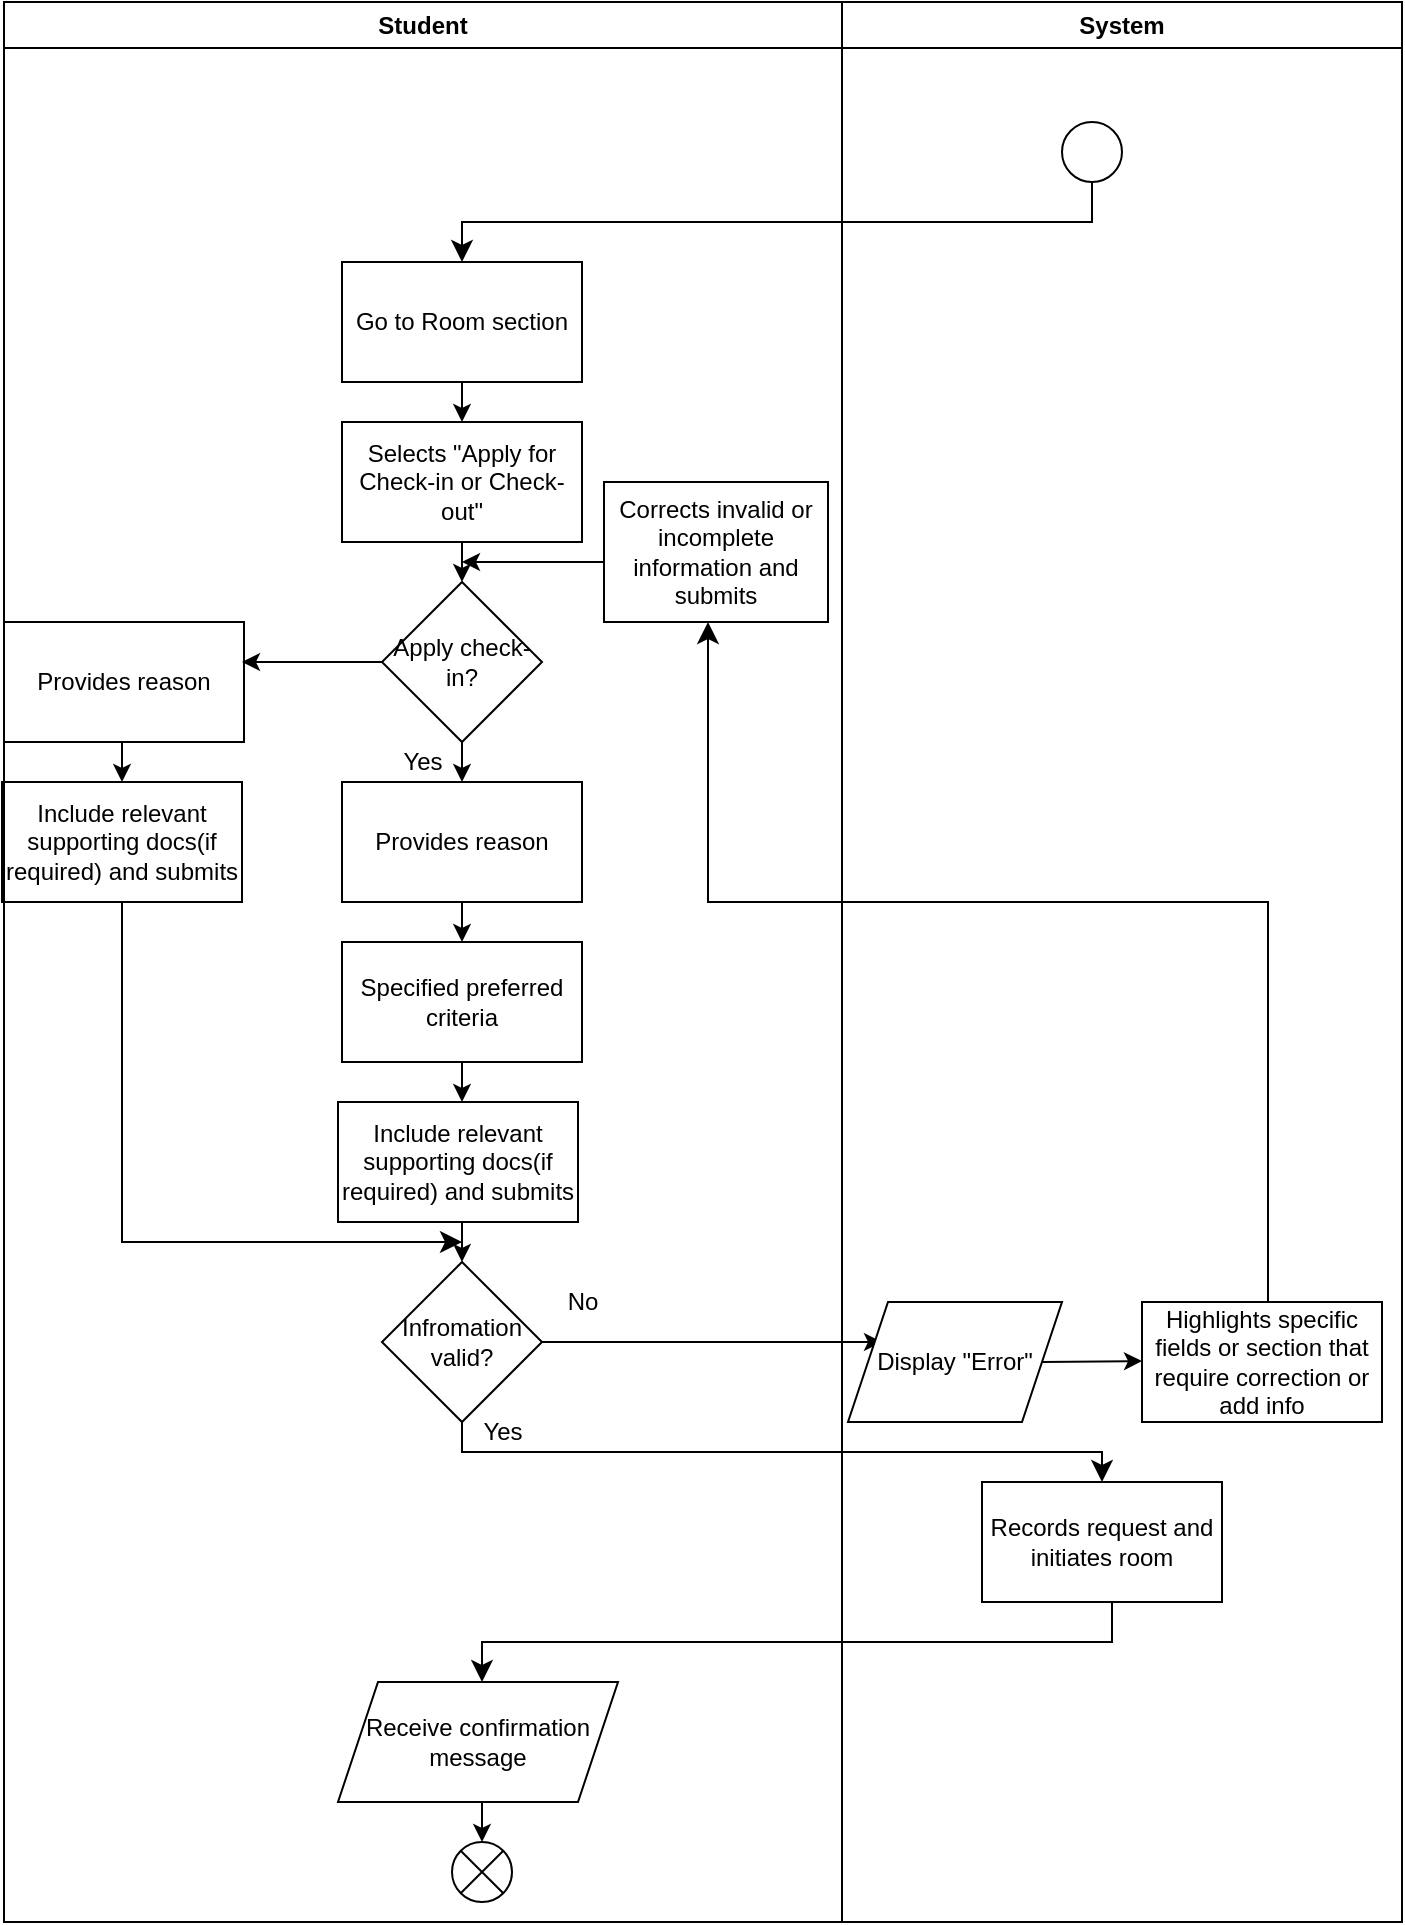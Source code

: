 <mxfile>
    <diagram id="fjCb3N5Y_fo5m_dsm9lK" name="Page-1">
        <mxGraphModel dx="1378" dy="725" grid="1" gridSize="10" guides="1" tooltips="1" connect="1" arrows="1" fold="1" page="1" pageScale="1" pageWidth="850" pageHeight="1100" math="0" shadow="0">
            <root>
                <mxCell id="0"/>
                <mxCell id="1" parent="0"/>
                <mxCell id="2" value="" style="ellipse;" parent="1" vertex="1">
                    <mxGeometry x="580" y="60" width="30" height="30" as="geometry"/>
                </mxCell>
                <mxCell id="3" value="" style="edgeStyle=elbowEdgeStyle;elbow=vertical;endArrow=classic;html=1;curved=0;rounded=0;endSize=8;startSize=8;" parent="1" edge="1">
                    <mxGeometry width="50" height="50" relative="1" as="geometry">
                        <mxPoint x="595" y="90" as="sourcePoint"/>
                        <mxPoint x="280" y="130" as="targetPoint"/>
                    </mxGeometry>
                </mxCell>
                <mxCell id="4" value="Go to Room section" style="rounded=0;whiteSpace=wrap;html=1;" parent="1" vertex="1">
                    <mxGeometry x="220" y="130" width="120" height="60" as="geometry"/>
                </mxCell>
                <mxCell id="5" value="" style="endArrow=classic;html=1;" parent="1" edge="1">
                    <mxGeometry width="50" height="50" relative="1" as="geometry">
                        <mxPoint x="280" y="190" as="sourcePoint"/>
                        <mxPoint x="280" y="210" as="targetPoint"/>
                    </mxGeometry>
                </mxCell>
                <mxCell id="6" value="Selects &quot;Apply for Check-in or Check-out&quot;" style="rounded=0;whiteSpace=wrap;html=1;" parent="1" vertex="1">
                    <mxGeometry x="220" y="210" width="120" height="60" as="geometry"/>
                </mxCell>
                <mxCell id="7" value="" style="endArrow=classic;html=1;" parent="1" edge="1">
                    <mxGeometry width="50" height="50" relative="1" as="geometry">
                        <mxPoint x="280" y="270" as="sourcePoint"/>
                        <mxPoint x="280" y="290" as="targetPoint"/>
                    </mxGeometry>
                </mxCell>
                <mxCell id="8" value="Apply check-in?" style="rhombus;whiteSpace=wrap;html=1;" parent="1" vertex="1">
                    <mxGeometry x="240" y="290" width="80" height="80" as="geometry"/>
                </mxCell>
                <mxCell id="9" value="" style="endArrow=classic;html=1;" parent="1" edge="1">
                    <mxGeometry width="50" height="50" relative="1" as="geometry">
                        <mxPoint x="280" y="370" as="sourcePoint"/>
                        <mxPoint x="280" y="390" as="targetPoint"/>
                    </mxGeometry>
                </mxCell>
                <mxCell id="10" value="Yes" style="text;html=1;align=center;verticalAlign=middle;resizable=0;points=[];autosize=1;strokeColor=none;fillColor=none;" parent="1" vertex="1">
                    <mxGeometry x="240" y="365" width="40" height="30" as="geometry"/>
                </mxCell>
                <mxCell id="11" value="Provides reason" style="rounded=0;whiteSpace=wrap;html=1;" parent="1" vertex="1">
                    <mxGeometry x="220" y="390" width="120" height="60" as="geometry"/>
                </mxCell>
                <mxCell id="12" value="" style="endArrow=classic;html=1;" parent="1" target="13" edge="1">
                    <mxGeometry width="50" height="50" relative="1" as="geometry">
                        <mxPoint x="280" y="450" as="sourcePoint"/>
                        <mxPoint x="280" y="470" as="targetPoint"/>
                    </mxGeometry>
                </mxCell>
                <mxCell id="13" value="Specified preferred criteria" style="rounded=0;whiteSpace=wrap;html=1;" parent="1" vertex="1">
                    <mxGeometry x="220" y="470" width="120" height="60" as="geometry"/>
                </mxCell>
                <mxCell id="14" value="" style="endArrow=classic;html=1;" parent="1" edge="1">
                    <mxGeometry width="50" height="50" relative="1" as="geometry">
                        <mxPoint x="280" y="530" as="sourcePoint"/>
                        <mxPoint x="280" y="550" as="targetPoint"/>
                    </mxGeometry>
                </mxCell>
                <mxCell id="15" value="Include relevant supporting docs(if required) and submits" style="rounded=0;whiteSpace=wrap;html=1;" parent="1" vertex="1">
                    <mxGeometry x="218" y="550" width="120" height="60" as="geometry"/>
                </mxCell>
                <mxCell id="16" value="" style="endArrow=classic;html=1;" parent="1" edge="1">
                    <mxGeometry width="50" height="50" relative="1" as="geometry">
                        <mxPoint x="280" y="610" as="sourcePoint"/>
                        <mxPoint x="280" y="630" as="targetPoint"/>
                    </mxGeometry>
                </mxCell>
                <mxCell id="17" value="Infromation valid?" style="rhombus;whiteSpace=wrap;html=1;" parent="1" vertex="1">
                    <mxGeometry x="240" y="630" width="80" height="80" as="geometry"/>
                </mxCell>
                <mxCell id="18" value="" style="edgeStyle=elbowEdgeStyle;elbow=vertical;endArrow=classic;html=1;curved=0;rounded=0;endSize=8;startSize=8;" parent="1" edge="1">
                    <mxGeometry width="50" height="50" relative="1" as="geometry">
                        <mxPoint x="280" y="710" as="sourcePoint"/>
                        <mxPoint x="600" y="740" as="targetPoint"/>
                    </mxGeometry>
                </mxCell>
                <mxCell id="19" value="Records request and initiates room" style="rounded=0;whiteSpace=wrap;html=1;" parent="1" vertex="1">
                    <mxGeometry x="540" y="740" width="120" height="60" as="geometry"/>
                </mxCell>
                <mxCell id="20" value="" style="edgeStyle=elbowEdgeStyle;elbow=vertical;endArrow=classic;html=1;curved=0;rounded=0;endSize=8;startSize=8;" parent="1" edge="1">
                    <mxGeometry width="50" height="50" relative="1" as="geometry">
                        <mxPoint x="605" y="800" as="sourcePoint"/>
                        <mxPoint x="290" y="840" as="targetPoint"/>
                    </mxGeometry>
                </mxCell>
                <mxCell id="21" value="Receive confirmation message" style="shape=parallelogram;perimeter=parallelogramPerimeter;whiteSpace=wrap;html=1;fixedSize=1;" parent="1" vertex="1">
                    <mxGeometry x="218" y="840" width="140" height="60" as="geometry"/>
                </mxCell>
                <mxCell id="22" value="Yes" style="text;html=1;align=center;verticalAlign=middle;resizable=0;points=[];autosize=1;strokeColor=none;fillColor=none;" parent="1" vertex="1">
                    <mxGeometry x="280" y="700" width="40" height="30" as="geometry"/>
                </mxCell>
                <mxCell id="23" value="Provides reason" style="rounded=0;whiteSpace=wrap;html=1;" parent="1" vertex="1">
                    <mxGeometry x="51" y="310" width="120" height="60" as="geometry"/>
                </mxCell>
                <mxCell id="24" value="" style="endArrow=classic;html=1;" parent="1" edge="1">
                    <mxGeometry width="50" height="50" relative="1" as="geometry">
                        <mxPoint x="110" y="370" as="sourcePoint"/>
                        <mxPoint x="110" y="390" as="targetPoint"/>
                    </mxGeometry>
                </mxCell>
                <mxCell id="25" value="Include relevant supporting docs(if required) and submits" style="rounded=0;whiteSpace=wrap;html=1;" parent="1" vertex="1">
                    <mxGeometry x="50" y="390" width="120" height="60" as="geometry"/>
                </mxCell>
                <mxCell id="26" value="" style="edgeStyle=elbowEdgeStyle;elbow=vertical;endArrow=classic;html=1;curved=0;rounded=0;endSize=8;startSize=8;" parent="1" edge="1">
                    <mxGeometry width="50" height="50" relative="1" as="geometry">
                        <mxPoint x="110" y="450" as="sourcePoint"/>
                        <mxPoint x="280" y="620" as="targetPoint"/>
                        <Array as="points">
                            <mxPoint x="160" y="620"/>
                        </Array>
                    </mxGeometry>
                </mxCell>
                <mxCell id="27" value="" style="endArrow=classic;html=1;exitX=0.908;exitY=0.333;exitDx=0;exitDy=0;exitPerimeter=0;" parent="1" edge="1">
                    <mxGeometry width="50" height="50" relative="1" as="geometry">
                        <mxPoint x="240" y="330" as="sourcePoint"/>
                        <mxPoint x="170" y="330" as="targetPoint"/>
                    </mxGeometry>
                </mxCell>
                <mxCell id="28" value="" style="endArrow=classic;html=1;" parent="1" edge="1">
                    <mxGeometry width="50" height="50" relative="1" as="geometry">
                        <mxPoint x="320" y="670" as="sourcePoint"/>
                        <mxPoint x="490" y="670" as="targetPoint"/>
                    </mxGeometry>
                </mxCell>
                <mxCell id="29" value="No" style="text;html=1;align=center;verticalAlign=middle;resizable=0;points=[];autosize=1;strokeColor=none;fillColor=none;" parent="1" vertex="1">
                    <mxGeometry x="320" y="635" width="40" height="30" as="geometry"/>
                </mxCell>
                <mxCell id="30" value="Display &quot;Error&quot;" style="shape=parallelogram;perimeter=parallelogramPerimeter;whiteSpace=wrap;html=1;fixedSize=1;" parent="1" vertex="1">
                    <mxGeometry x="473" y="650" width="107" height="60" as="geometry"/>
                </mxCell>
                <mxCell id="31" value="" style="endArrow=classic;html=1;" parent="1" edge="1">
                    <mxGeometry width="50" height="50" relative="1" as="geometry">
                        <mxPoint x="570" y="680" as="sourcePoint"/>
                        <mxPoint x="620" y="679.5" as="targetPoint"/>
                    </mxGeometry>
                </mxCell>
                <mxCell id="32" value="Highlights specific fields or section that require correction or add info" style="rounded=0;whiteSpace=wrap;html=1;" parent="1" vertex="1">
                    <mxGeometry x="620" y="650" width="120" height="60" as="geometry"/>
                </mxCell>
                <mxCell id="33" value="" style="edgeStyle=elbowEdgeStyle;elbow=vertical;endArrow=classic;html=1;curved=0;rounded=0;endSize=8;startSize=8;" parent="1" target="37" edge="1">
                    <mxGeometry width="50" height="50" relative="1" as="geometry">
                        <mxPoint x="683" y="650" as="sourcePoint"/>
                        <mxPoint x="470" y="320" as="targetPoint"/>
                        <Array as="points">
                            <mxPoint x="403" y="450"/>
                        </Array>
                    </mxGeometry>
                </mxCell>
                <mxCell id="34" value="" style="endArrow=classic;html=1;" parent="1" edge="1">
                    <mxGeometry width="50" height="50" relative="1" as="geometry">
                        <mxPoint x="360" y="280" as="sourcePoint"/>
                        <mxPoint x="280" y="280" as="targetPoint"/>
                    </mxGeometry>
                </mxCell>
                <mxCell id="35" value="" style="endArrow=classic;html=1;" parent="1" edge="1">
                    <mxGeometry width="50" height="50" relative="1" as="geometry">
                        <mxPoint x="290" y="900" as="sourcePoint"/>
                        <mxPoint x="290" y="920" as="targetPoint"/>
                    </mxGeometry>
                </mxCell>
                <mxCell id="36" value="" style="shape=sumEllipse;perimeter=ellipsePerimeter;whiteSpace=wrap;html=1;backgroundOutline=1;" parent="1" vertex="1">
                    <mxGeometry x="275" y="920" width="30" height="30" as="geometry"/>
                </mxCell>
                <mxCell id="37" value="Corrects invalid or incomplete information and submits" style="rounded=0;whiteSpace=wrap;html=1;" parent="1" vertex="1">
                    <mxGeometry x="351" y="240" width="112" height="70" as="geometry"/>
                </mxCell>
                <mxCell id="38" value="Student" style="swimlane;whiteSpace=wrap;html=1;" parent="1" vertex="1">
                    <mxGeometry x="51" width="419" height="960" as="geometry"/>
                </mxCell>
                <mxCell id="39" value="System" style="swimlane;whiteSpace=wrap;html=1;" parent="1" vertex="1">
                    <mxGeometry x="470" width="280" height="960" as="geometry"/>
                </mxCell>
            </root>
        </mxGraphModel>
    </diagram>
</mxfile>